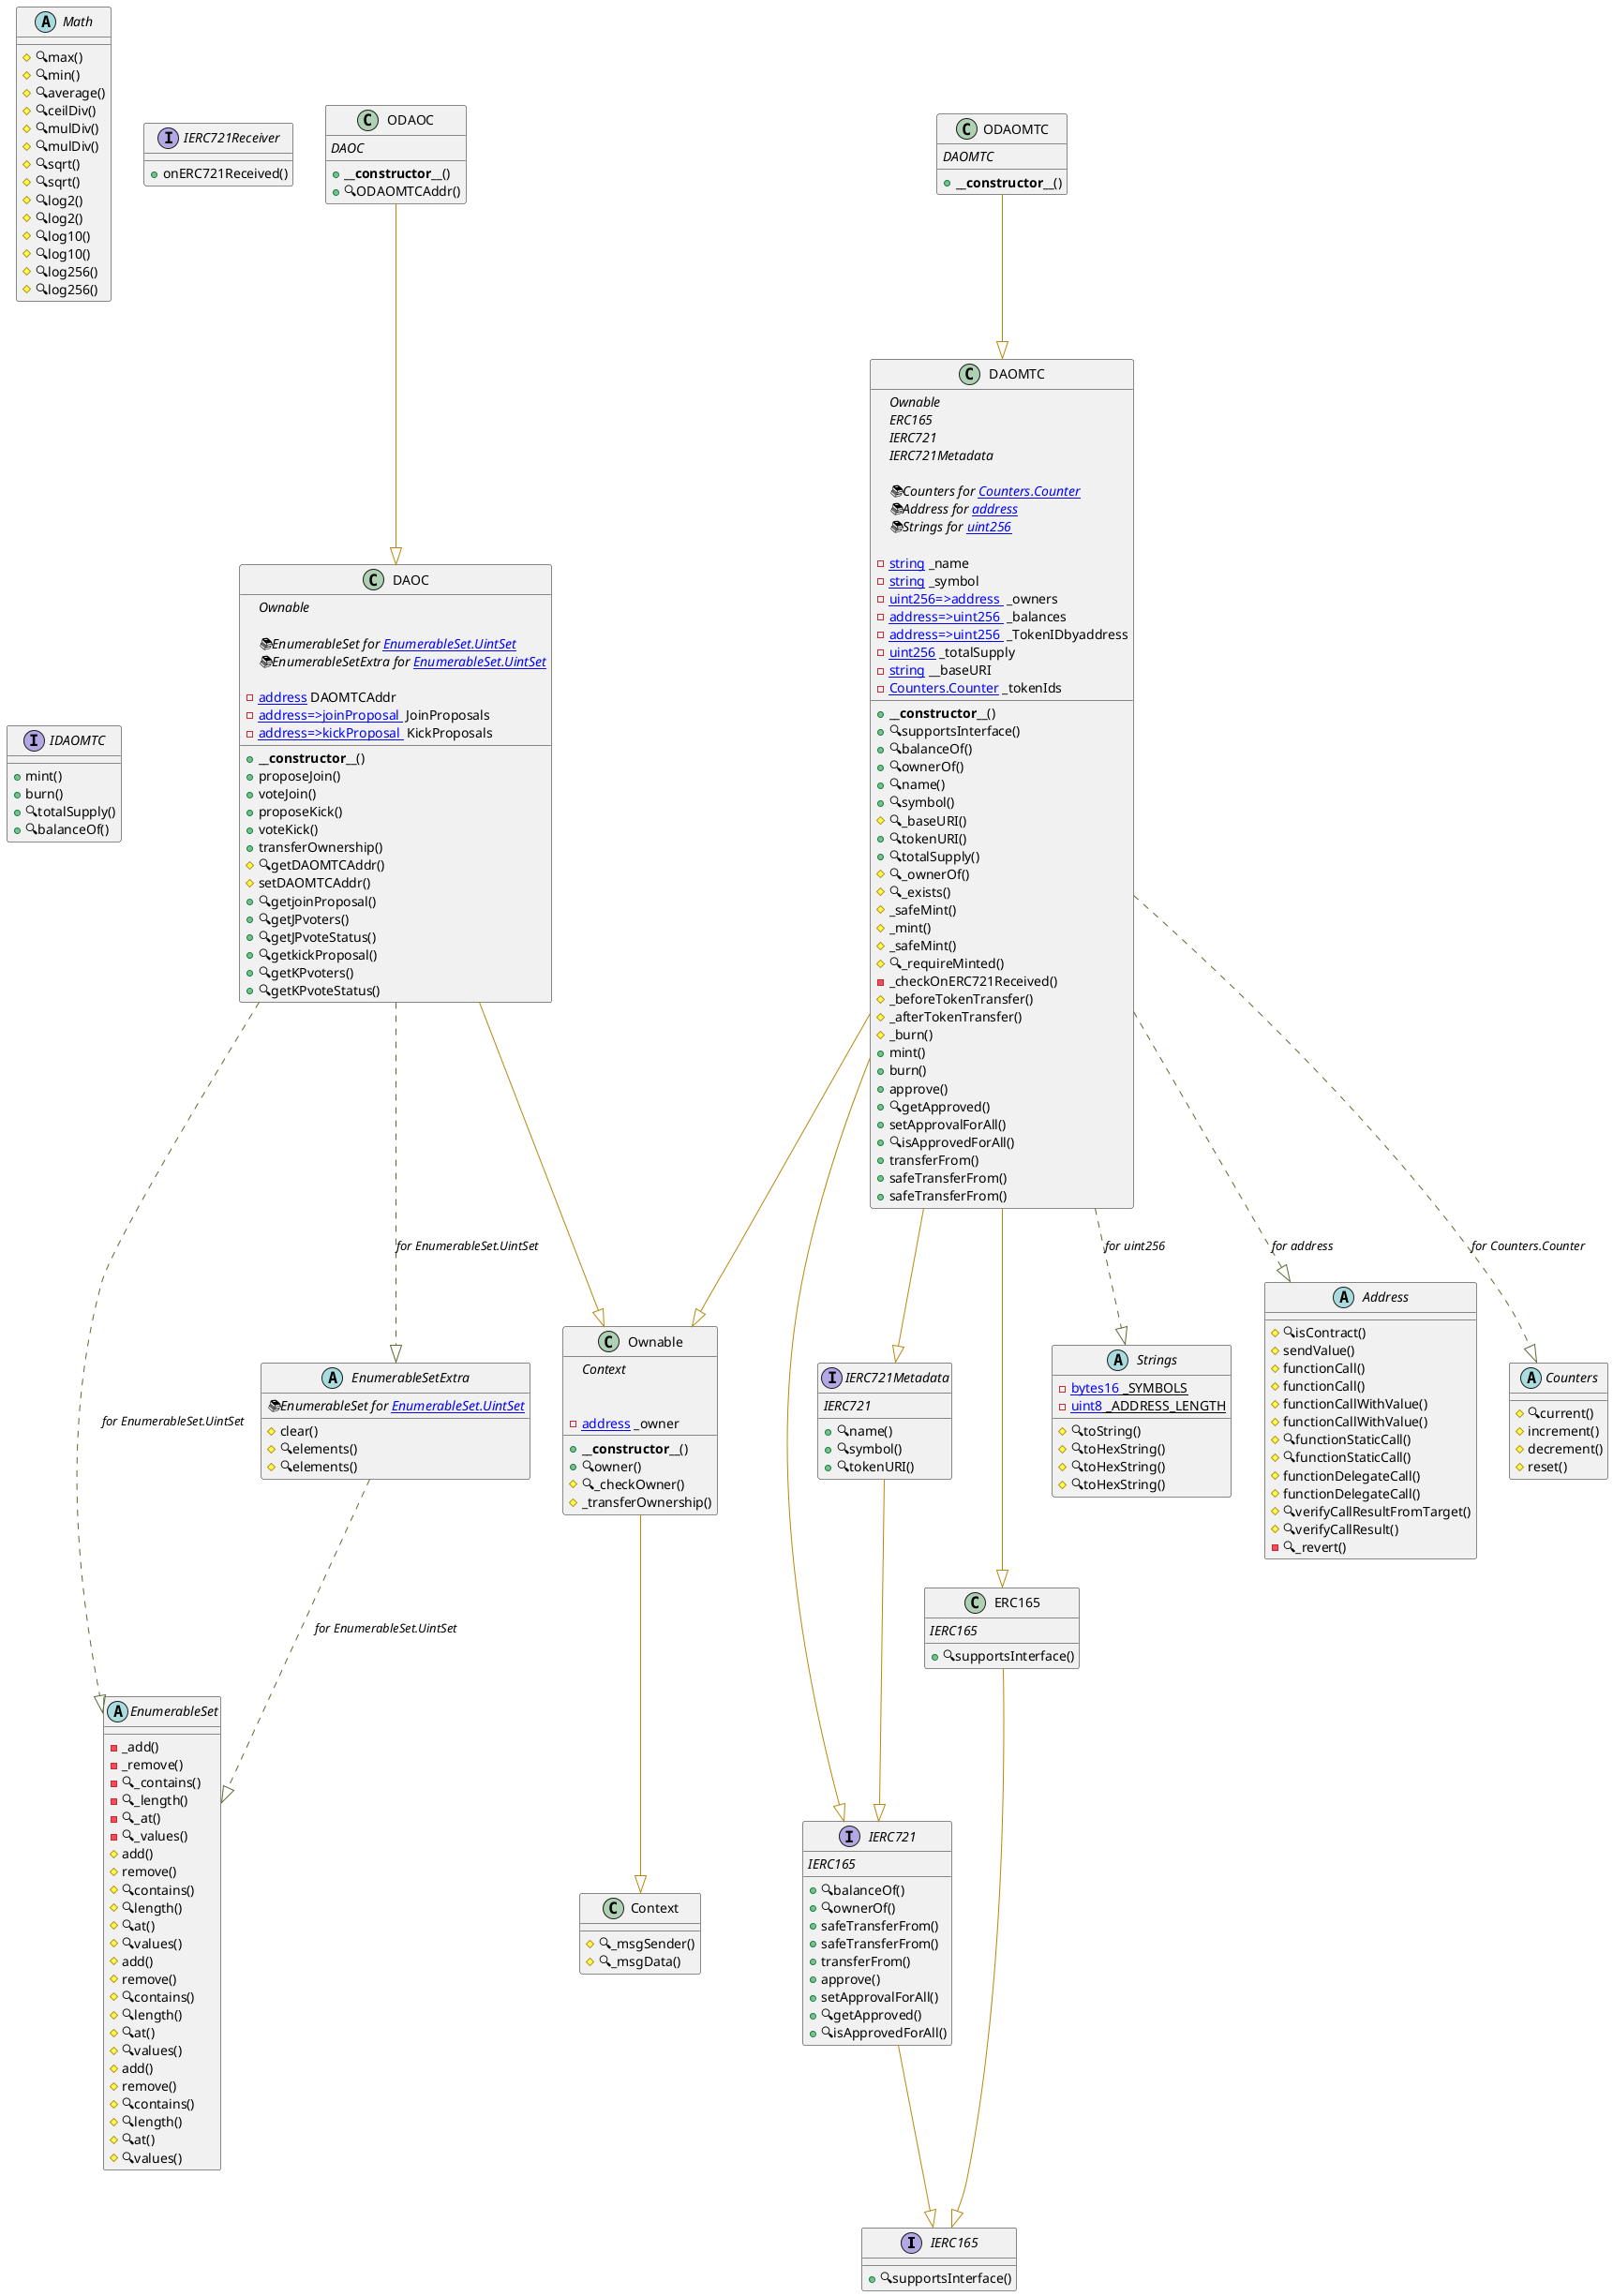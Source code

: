 @startuml
' -- generated by: https://marketplace.visualstudio.com/items?itemName=tintinweb.solidity-visual-auditor
'
' -- for auto-render install: https://marketplace.visualstudio.com/items?itemName=jebbs.plantuml
' -- options --



' -- classes --


interface IERC165 {
    ' -- inheritance --

    ' -- usingFor --

    ' -- vars --

    ' -- methods --
	+🔍supportsInterface()

}


interface IERC721 {
    ' -- inheritance --
	{abstract}IERC165

    ' -- usingFor --

    ' -- vars --

    ' -- methods --
	+🔍balanceOf()
	+🔍ownerOf()
	+safeTransferFrom()
	+safeTransferFrom()
	+transferFrom()
	+approve()
	+setApprovalForAll()
	+🔍getApproved()
	+🔍isApprovedForAll()

}


interface IERC721Metadata {
    ' -- inheritance --
	{abstract}IERC721

    ' -- usingFor --

    ' -- vars --

    ' -- methods --
	+🔍name()
	+🔍symbol()
	+🔍tokenURI()

}


class ERC165 {
    ' -- inheritance --
	{abstract}IERC165

    ' -- usingFor --

    ' -- vars --

    ' -- methods --
	+🔍supportsInterface()

}


abstract Math {
    ' -- inheritance --

    ' -- usingFor --

    ' -- vars --

    ' -- methods --
	#🔍max()
	#🔍min()
	#🔍average()
	#🔍ceilDiv()
	#🔍mulDiv()
	#🔍mulDiv()
	#🔍sqrt()
	#🔍sqrt()
	#🔍log2()
	#🔍log2()
	#🔍log10()
	#🔍log10()
	#🔍log256()
	#🔍log256()

}


abstract Strings {
    ' -- inheritance --

    ' -- usingFor --

    ' -- vars --
	-{static}[[bytes16]] _SYMBOLS
	-{static}[[uint8]] _ADDRESS_LENGTH

    ' -- methods --
	#🔍toString()
	#🔍toHexString()
	#🔍toHexString()
	#🔍toHexString()

}


interface IERC721Receiver {
    ' -- inheritance --

    ' -- usingFor --

    ' -- vars --

    ' -- methods --
	+onERC721Received()

}


abstract Address {
    ' -- inheritance --

    ' -- usingFor --

    ' -- vars --

    ' -- methods --
	#🔍isContract()
	#sendValue()
	#functionCall()
	#functionCall()
	#functionCallWithValue()
	#functionCallWithValue()
	#🔍functionStaticCall()
	#🔍functionStaticCall()
	#functionDelegateCall()
	#functionDelegateCall()
	#🔍verifyCallResultFromTarget()
	#🔍verifyCallResult()
	-🔍_revert()

}


class Context {
    ' -- inheritance --

    ' -- usingFor --

    ' -- vars --

    ' -- methods --
	#🔍_msgSender()
	#🔍_msgData()

}


abstract Counters {
    ' -- inheritance --

    ' -- usingFor --

    ' -- vars --

    ' -- methods --
	#🔍current()
	#increment()
	#decrement()
	#reset()

}


abstract EnumerableSet {
    ' -- inheritance --

    ' -- usingFor --

    ' -- vars --

    ' -- methods --
	-_add()
	-_remove()
	-🔍_contains()
	-🔍_length()
	-🔍_at()
	-🔍_values()
	#add()
	#remove()
	#🔍contains()
	#🔍length()
	#🔍at()
	#🔍values()
	#add()
	#remove()
	#🔍contains()
	#🔍length()
	#🔍at()
	#🔍values()
	#add()
	#remove()
	#🔍contains()
	#🔍length()
	#🔍at()
	#🔍values()

}


interface IDAOMTC {
    ' -- inheritance --

    ' -- usingFor --

    ' -- vars --

    ' -- methods --
	+mint()
	+burn()
	+🔍totalSupply()
	+🔍balanceOf()

}


abstract EnumerableSetExtra {
    ' -- inheritance --

    ' -- usingFor --
	{abstract}📚EnumerableSet for [[EnumerableSet.UintSet]]

    ' -- vars --

    ' -- methods --
	#clear()
	#🔍elements()
	#🔍elements()

}


class Ownable {
    ' -- inheritance --
	{abstract}Context

    ' -- usingFor --

    ' -- vars --
	-[[address]] _owner

    ' -- methods --
	+**__constructor__**()
	+🔍owner()
	#🔍_checkOwner()
	#_transferOwnership()

}


class DAOMTC {
    ' -- inheritance --
	{abstract}Ownable
	{abstract}ERC165
	{abstract}IERC721
	{abstract}IERC721Metadata

    ' -- usingFor --
	{abstract}📚Counters for [[Counters.Counter]]
	{abstract}📚Address for [[address]]
	{abstract}📚Strings for [[uint256]]

    ' -- vars --
	-[[string]] _name
	-[[string]] _symbol
	-[[mapping uint256=>address ]] _owners
	-[[mapping address=>uint256 ]] _balances
	-[[mapping address=>uint256 ]] _TokenIDbyaddress
	-[[uint256]] _totalSupply
	-[[string]] __baseURI
	-[[Counters.Counter]] _tokenIds

    ' -- methods --
	+**__constructor__**()
	+🔍supportsInterface()
	+🔍balanceOf()
	+🔍ownerOf()
	+🔍name()
	+🔍symbol()
	#🔍_baseURI()
	+🔍tokenURI()
	+🔍totalSupply()
	#🔍_ownerOf()
	#🔍_exists()
	#_safeMint()
	#_mint()
	#_safeMint()
	#🔍_requireMinted()
	-_checkOnERC721Received()
	#_beforeTokenTransfer()
	#_afterTokenTransfer()
	#_burn()
	+mint()
	+burn()
	+approve()
	+🔍getApproved()
	+setApprovalForAll()
	+🔍isApprovedForAll()
	+transferFrom()
	+safeTransferFrom()
	+safeTransferFrom()

}


class DAOC {
    ' -- inheritance --
	{abstract}Ownable

    ' -- usingFor --
	{abstract}📚EnumerableSet for [[EnumerableSet.UintSet]]
	{abstract}📚EnumerableSetExtra for [[EnumerableSet.UintSet]]

    ' -- vars --
	-[[address]] DAOMTCAddr
	-[[mapping address=>joinProposal ]] JoinProposals
	-[[mapping address=>kickProposal ]] KickProposals

    ' -- methods --
	+**__constructor__**()
	+proposeJoin()
	+voteJoin()
	+proposeKick()
	+voteKick()
	+transferOwnership()
	#🔍getDAOMTCAddr()
	#setDAOMTCAddr()
	+🔍getjoinProposal()
	+🔍getJPvoters()
	+🔍getJPvoteStatus()
	+🔍getkickProposal()
	+🔍getKPvoters()
	+🔍getKPvoteStatus()

}


class ODAOMTC {
    ' -- inheritance --
	{abstract}DAOMTC

    ' -- usingFor --

    ' -- vars --

    ' -- methods --
	+**__constructor__**()

}


class ODAOC {
    ' -- inheritance --
	{abstract}DAOC

    ' -- usingFor --

    ' -- vars --

    ' -- methods --
	+**__constructor__**()
	+🔍ODAOMTCAddr()

}
' -- inheritance / usingFor --
IERC721 --[#DarkGoldenRod]|> IERC165
IERC721Metadata --[#DarkGoldenRod]|> IERC721
ERC165 --[#DarkGoldenRod]|> IERC165
EnumerableSetExtra ..[#DarkOliveGreen]|> EnumerableSet : //for EnumerableSet.UintSet//
Ownable --[#DarkGoldenRod]|> Context
DAOMTC --[#DarkGoldenRod]|> Ownable
DAOMTC --[#DarkGoldenRod]|> ERC165
DAOMTC --[#DarkGoldenRod]|> IERC721
DAOMTC --[#DarkGoldenRod]|> IERC721Metadata
DAOMTC ..[#DarkOliveGreen]|> Counters : //for Counters.Counter//
DAOMTC ..[#DarkOliveGreen]|> Address : //for address//
DAOMTC ..[#DarkOliveGreen]|> Strings : //for uint256//
DAOC --[#DarkGoldenRod]|> Ownable
DAOC ..[#DarkOliveGreen]|> EnumerableSet : //for EnumerableSet.UintSet//
DAOC ..[#DarkOliveGreen]|> EnumerableSetExtra : //for EnumerableSet.UintSet//
ODAOMTC --[#DarkGoldenRod]|> DAOMTC
ODAOC --[#DarkGoldenRod]|> DAOC

@enduml